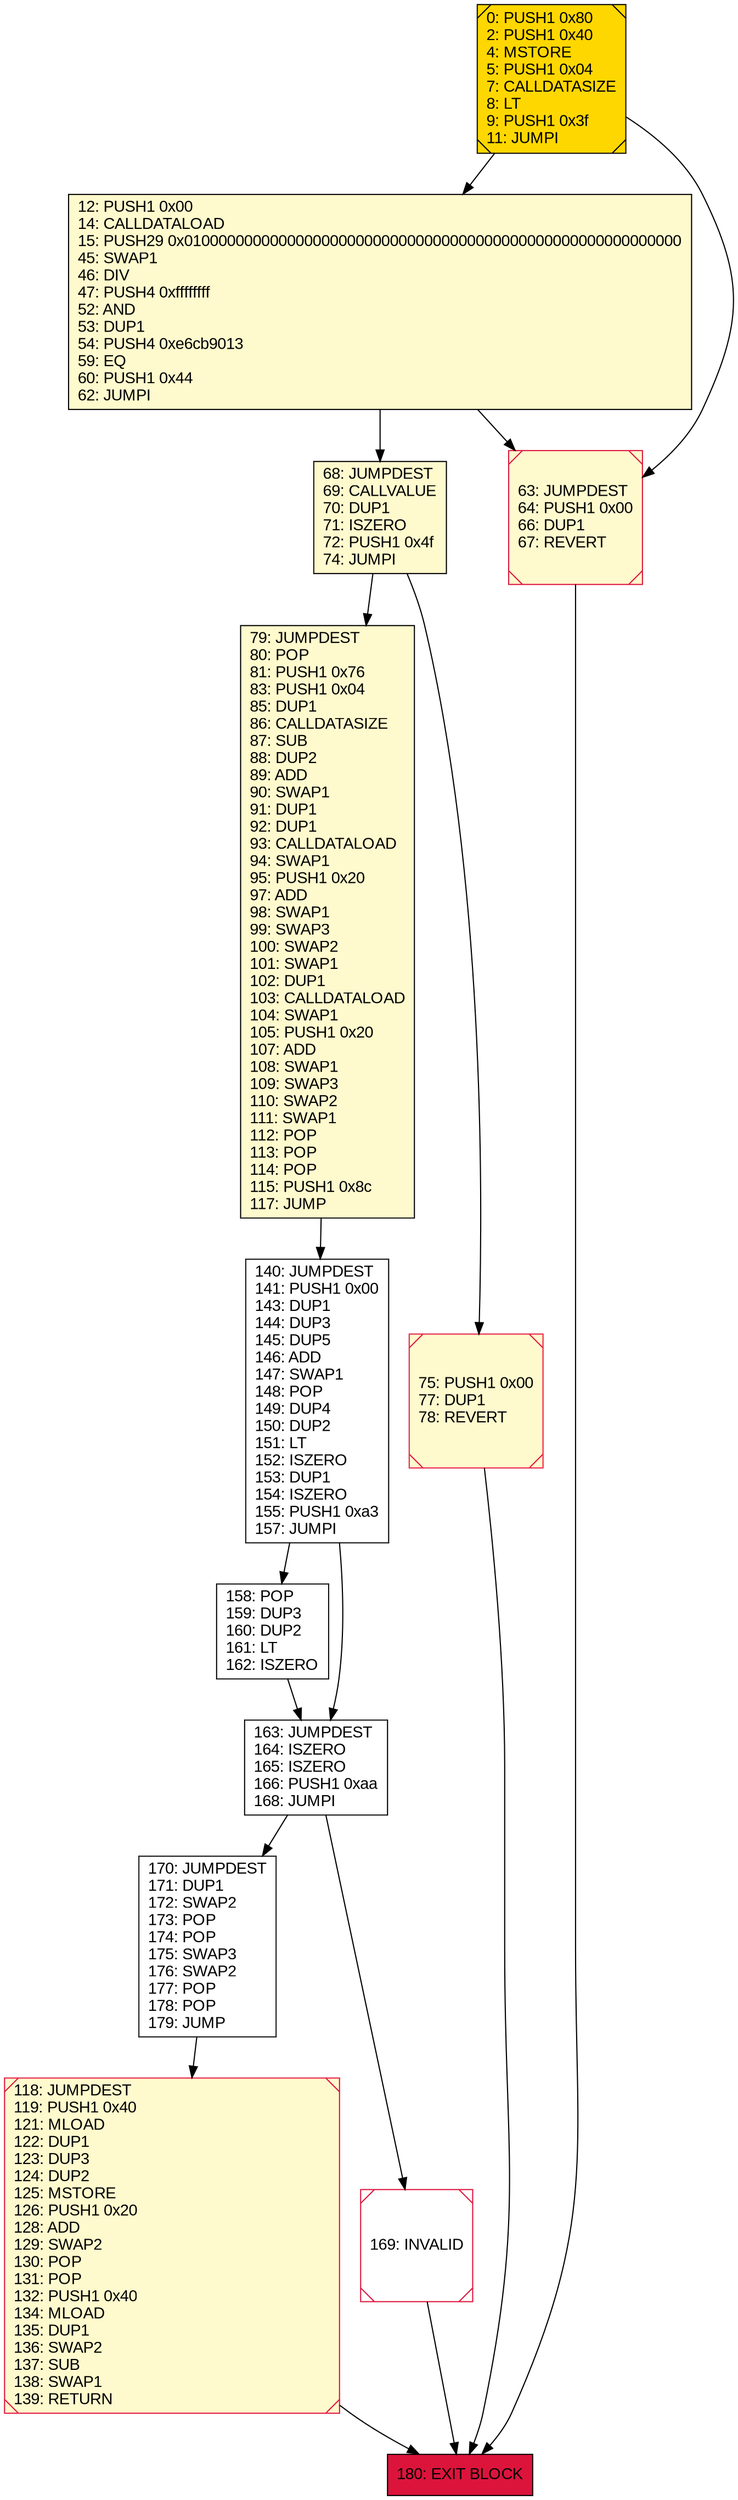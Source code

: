 digraph G {
bgcolor=transparent rankdir=UD;
node [shape=box style=filled color=black fillcolor=white fontname=arial fontcolor=black];
68 [label="68: JUMPDEST\l69: CALLVALUE\l70: DUP1\l71: ISZERO\l72: PUSH1 0x4f\l74: JUMPI\l" fillcolor=lemonchiffon ];
118 [label="118: JUMPDEST\l119: PUSH1 0x40\l121: MLOAD\l122: DUP1\l123: DUP3\l124: DUP2\l125: MSTORE\l126: PUSH1 0x20\l128: ADD\l129: SWAP2\l130: POP\l131: POP\l132: PUSH1 0x40\l134: MLOAD\l135: DUP1\l136: SWAP2\l137: SUB\l138: SWAP1\l139: RETURN\l" fillcolor=lemonchiffon shape=Msquare color=crimson ];
79 [label="79: JUMPDEST\l80: POP\l81: PUSH1 0x76\l83: PUSH1 0x04\l85: DUP1\l86: CALLDATASIZE\l87: SUB\l88: DUP2\l89: ADD\l90: SWAP1\l91: DUP1\l92: DUP1\l93: CALLDATALOAD\l94: SWAP1\l95: PUSH1 0x20\l97: ADD\l98: SWAP1\l99: SWAP3\l100: SWAP2\l101: SWAP1\l102: DUP1\l103: CALLDATALOAD\l104: SWAP1\l105: PUSH1 0x20\l107: ADD\l108: SWAP1\l109: SWAP3\l110: SWAP2\l111: SWAP1\l112: POP\l113: POP\l114: POP\l115: PUSH1 0x8c\l117: JUMP\l" fillcolor=lemonchiffon ];
170 [label="170: JUMPDEST\l171: DUP1\l172: SWAP2\l173: POP\l174: POP\l175: SWAP3\l176: SWAP2\l177: POP\l178: POP\l179: JUMP\l" ];
75 [label="75: PUSH1 0x00\l77: DUP1\l78: REVERT\l" fillcolor=lemonchiffon shape=Msquare color=crimson ];
140 [label="140: JUMPDEST\l141: PUSH1 0x00\l143: DUP1\l144: DUP3\l145: DUP5\l146: ADD\l147: SWAP1\l148: POP\l149: DUP4\l150: DUP2\l151: LT\l152: ISZERO\l153: DUP1\l154: ISZERO\l155: PUSH1 0xa3\l157: JUMPI\l" ];
0 [label="0: PUSH1 0x80\l2: PUSH1 0x40\l4: MSTORE\l5: PUSH1 0x04\l7: CALLDATASIZE\l8: LT\l9: PUSH1 0x3f\l11: JUMPI\l" fillcolor=lemonchiffon shape=Msquare fillcolor=gold ];
12 [label="12: PUSH1 0x00\l14: CALLDATALOAD\l15: PUSH29 0x0100000000000000000000000000000000000000000000000000000000\l45: SWAP1\l46: DIV\l47: PUSH4 0xffffffff\l52: AND\l53: DUP1\l54: PUSH4 0xe6cb9013\l59: EQ\l60: PUSH1 0x44\l62: JUMPI\l" fillcolor=lemonchiffon ];
180 [label="180: EXIT BLOCK\l" fillcolor=crimson ];
158 [label="158: POP\l159: DUP3\l160: DUP2\l161: LT\l162: ISZERO\l" ];
169 [label="169: INVALID\l" shape=Msquare color=crimson ];
63 [label="63: JUMPDEST\l64: PUSH1 0x00\l66: DUP1\l67: REVERT\l" fillcolor=lemonchiffon shape=Msquare color=crimson ];
163 [label="163: JUMPDEST\l164: ISZERO\l165: ISZERO\l166: PUSH1 0xaa\l168: JUMPI\l" ];
169 -> 180;
170 -> 118;
68 -> 79;
0 -> 12;
79 -> 140;
0 -> 63;
163 -> 169;
12 -> 63;
63 -> 180;
68 -> 75;
158 -> 163;
12 -> 68;
118 -> 180;
140 -> 163;
140 -> 158;
163 -> 170;
75 -> 180;
}

